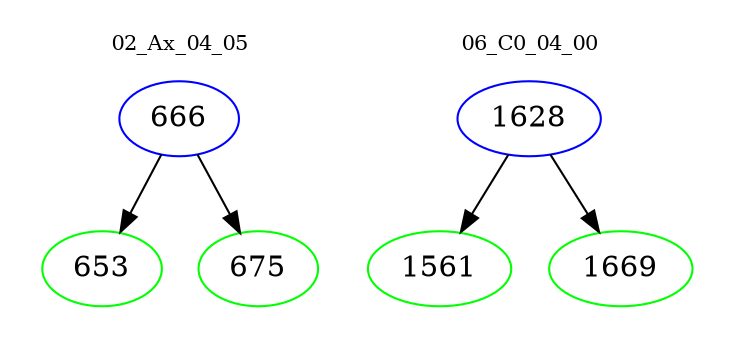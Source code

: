 digraph{
subgraph cluster_0 {
color = white
label = "02_Ax_04_05";
fontsize=10;
T0_666 [label="666", color="blue"]
T0_666 -> T0_653 [color="black"]
T0_653 [label="653", color="green"]
T0_666 -> T0_675 [color="black"]
T0_675 [label="675", color="green"]
}
subgraph cluster_1 {
color = white
label = "06_C0_04_00";
fontsize=10;
T1_1628 [label="1628", color="blue"]
T1_1628 -> T1_1561 [color="black"]
T1_1561 [label="1561", color="green"]
T1_1628 -> T1_1669 [color="black"]
T1_1669 [label="1669", color="green"]
}
}
